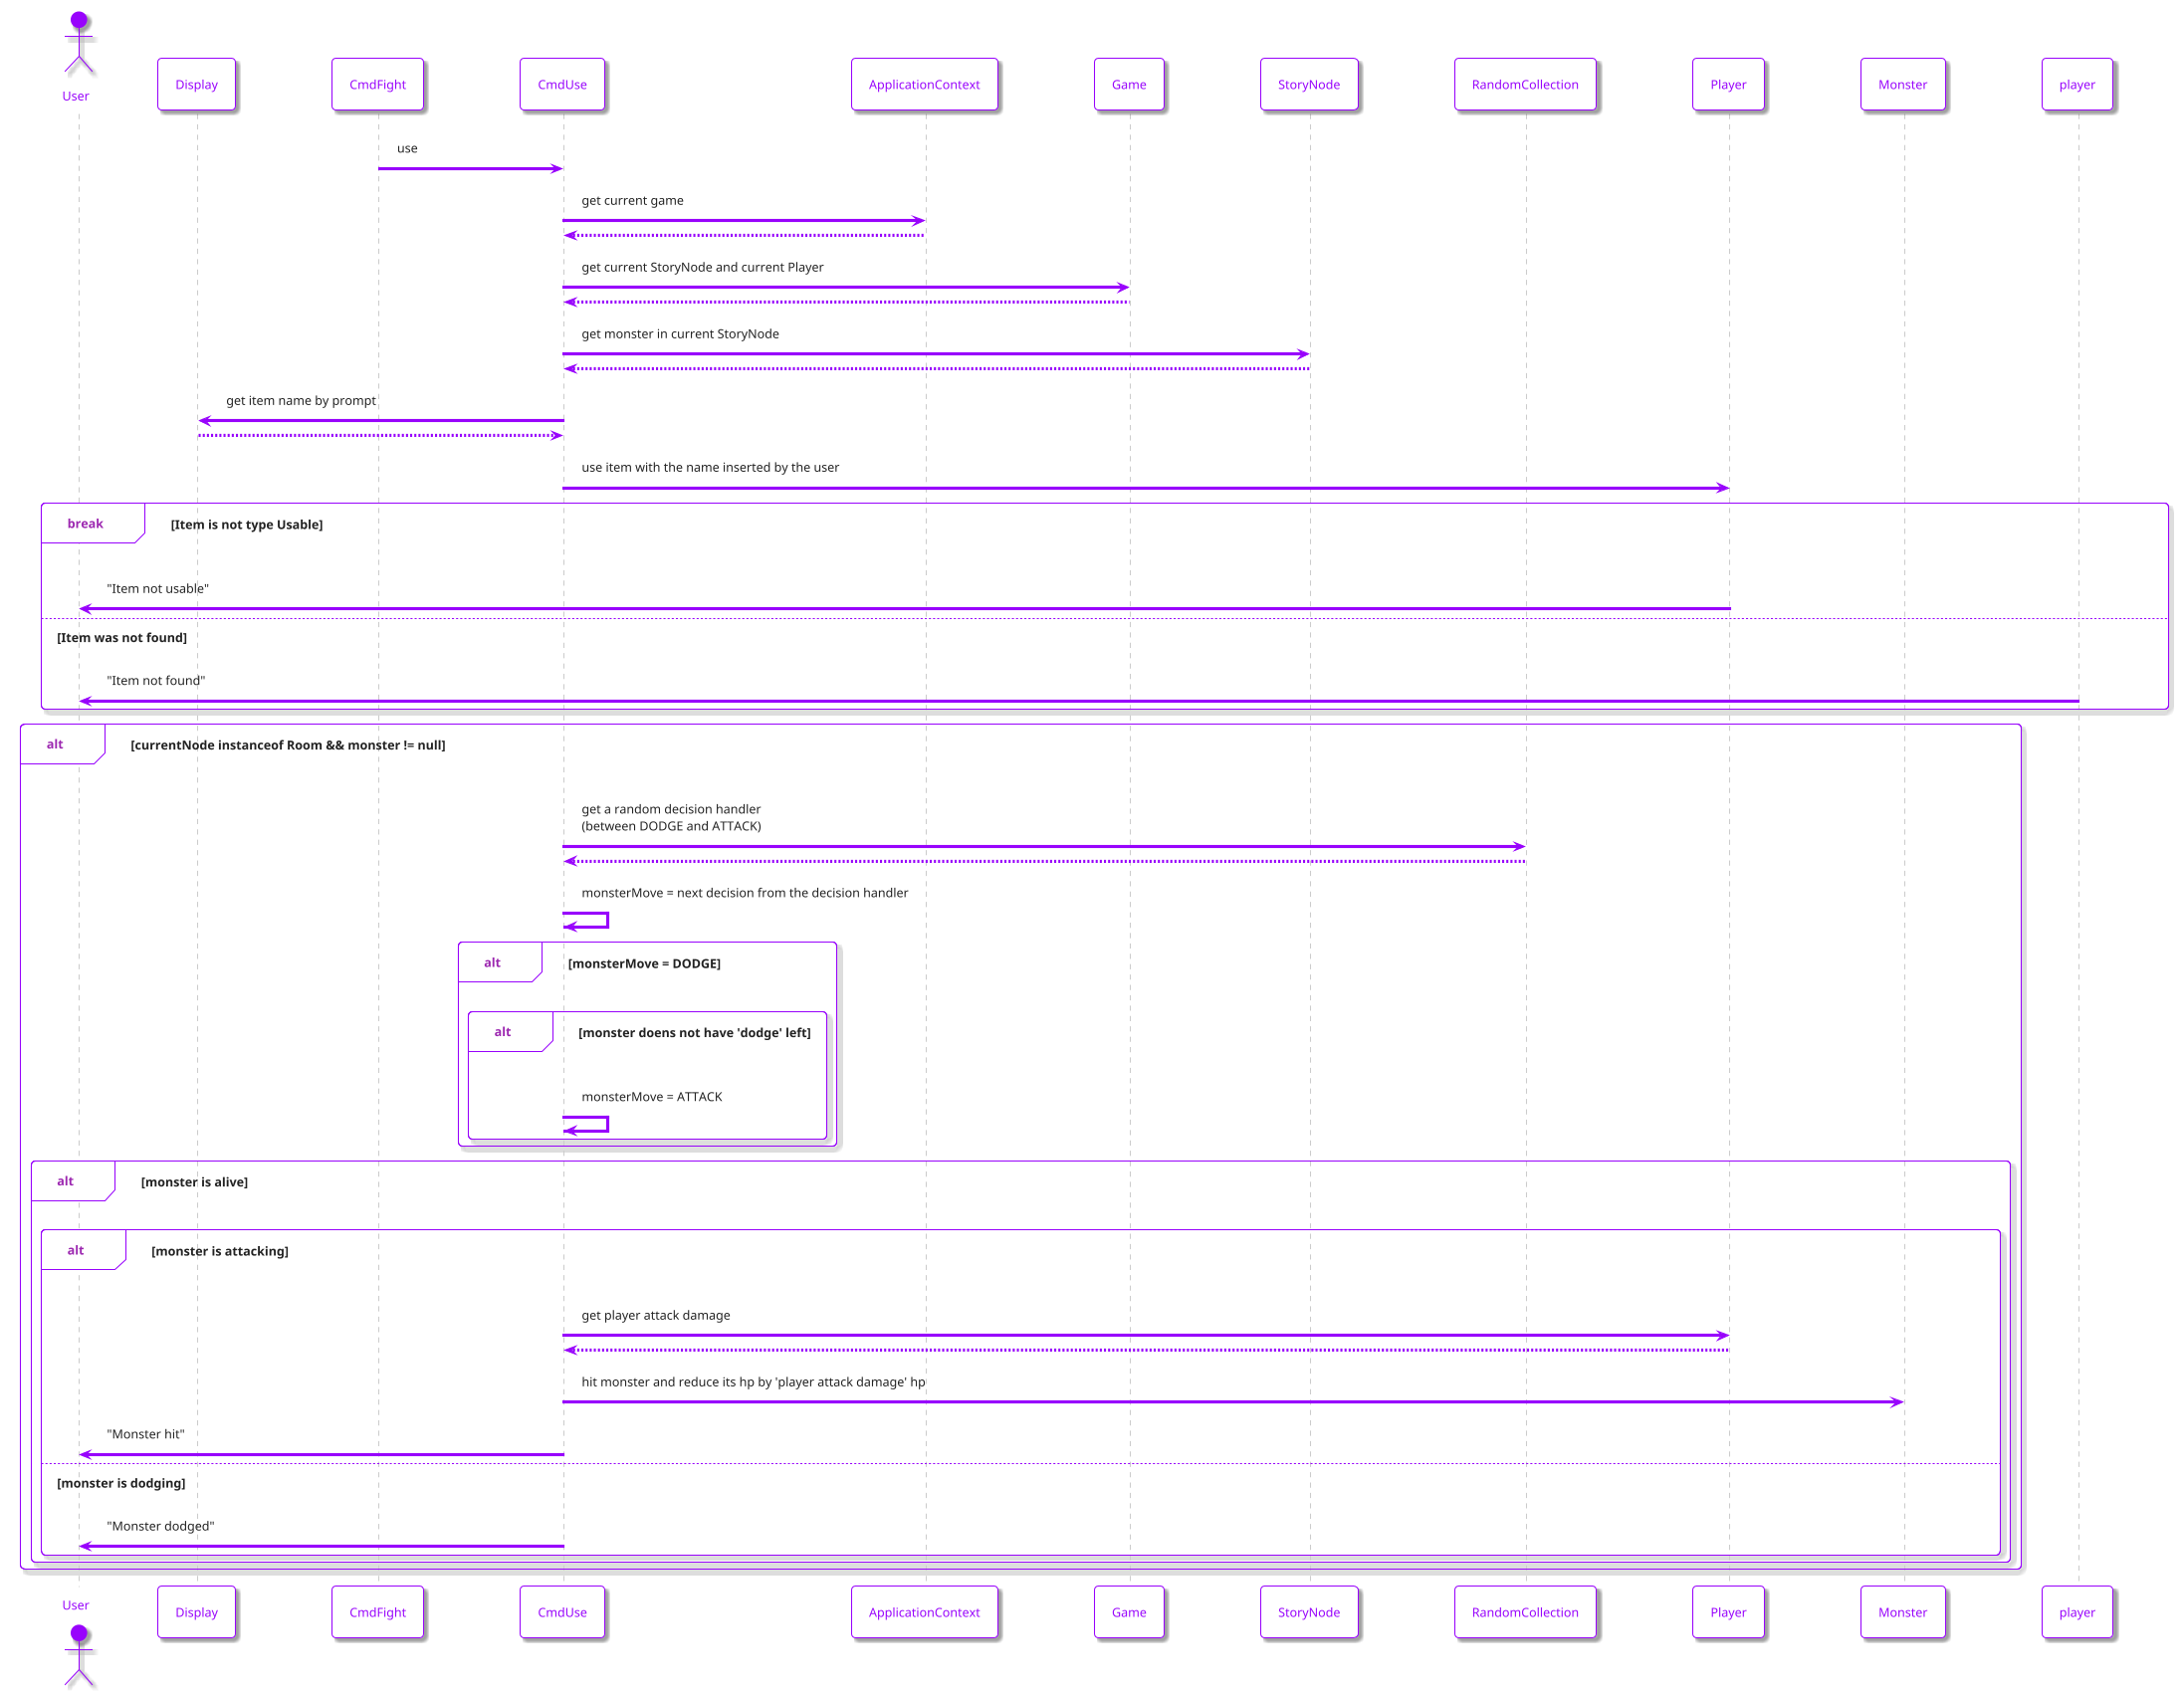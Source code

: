 @startuml
!theme materia-outline

skinparam ArrowColor #9803fc
skinparam BackgroundColor #FFFFFF
skinparam ArrowColor #9803fc
skinparam ActorBorderColor #9803fc
skinparam ActorFontColor #9803fc
skinparam ActorBackgroundColor #9803fc
skinparam ParticipantFontColor #9803fc
skinparam ParticipantBorderColor #9803fc
skinparam ParticipantBackgroundColor #FFFFFF
skinparam {
 SequenceGroupBorderColor #9803fc
}


actor User
participant Display
participant CmdFight
participant CmdUse
participant ApplicationContext
participant Game
participant StoryNode
participant RandomCollection
participant Player
participant Monster




CmdFight -> CmdUse: use
CmdUse -> ApplicationContext: get current game
ApplicationContext --> CmdUse
CmdUse -> Game: get current StoryNode and current Player
Game --> CmdUse
CmdUse -> StoryNode: get monster in current StoryNode
StoryNode --> CmdUse
CmdUse -> Display: get item name by prompt 
Display --> CmdUse
CmdUse -> Player: use item with the name inserted by the user
break Item is not type Usable
  Player -> User: "Item not usable"
else Item was not found
  player -> User: "Item not found"
end

alt currentNode instanceof Room && monster != null
  CmdUse -> RandomCollection: get a random decision handler \n(between DODGE and ATTACK)
  RandomCollection --> CmdUse
  CmdUse -> CmdUse: monsterMove = next decision from the decision handler
  alt monsterMove = DODGE
    alt monster doens not have 'dodge' left
      CmdUse -> CmdUse : monsterMove = ATTACK
    end
  end

  alt monster is alive 
    alt monster is attacking
      CmdUse -> Player: get player attack damage
      Player --> CmdUse
      CmdUse -> Monster: hit monster and reduce its hp by 'player attack damage' hp
      CmdUse -> User: "Monster hit"
    else monster is dodging
      CmdUse -> User: "Monster dodged"
    end
  end
end





@enduml